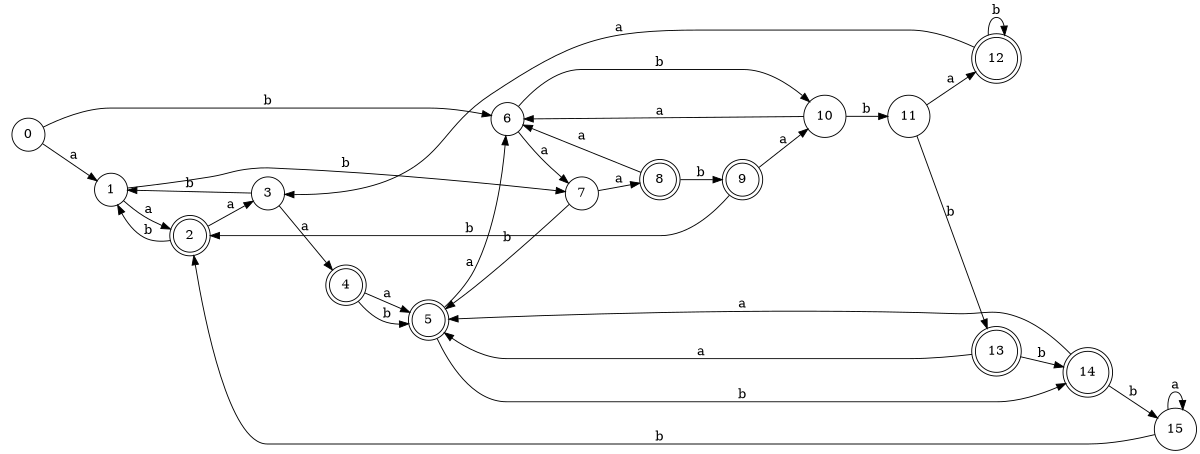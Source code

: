 digraph n13_1 {
__start0 [label="" shape="none"];

rankdir=LR;
size="8,5";

s0 [style="filled", color="black", fillcolor="white" shape="circle", label="0"];
s1 [style="filled", color="black", fillcolor="white" shape="circle", label="1"];
s2 [style="rounded,filled", color="black", fillcolor="white" shape="doublecircle", label="2"];
s3 [style="filled", color="black", fillcolor="white" shape="circle", label="3"];
s4 [style="rounded,filled", color="black", fillcolor="white" shape="doublecircle", label="4"];
s5 [style="rounded,filled", color="black", fillcolor="white" shape="doublecircle", label="5"];
s6 [style="filled", color="black", fillcolor="white" shape="circle", label="6"];
s7 [style="filled", color="black", fillcolor="white" shape="circle", label="7"];
s8 [style="rounded,filled", color="black", fillcolor="white" shape="doublecircle", label="8"];
s9 [style="rounded,filled", color="black", fillcolor="white" shape="doublecircle", label="9"];
s10 [style="filled", color="black", fillcolor="white" shape="circle", label="10"];
s11 [style="filled", color="black", fillcolor="white" shape="circle", label="11"];
s12 [style="rounded,filled", color="black", fillcolor="white" shape="doublecircle", label="12"];
s13 [style="rounded,filled", color="black", fillcolor="white" shape="doublecircle", label="13"];
s14 [style="rounded,filled", color="black", fillcolor="white" shape="doublecircle", label="14"];
s15 [style="filled", color="black", fillcolor="white" shape="circle", label="15"];
s0 -> s1 [label="a"];
s0 -> s6 [label="b"];
s1 -> s2 [label="a"];
s1 -> s7 [label="b"];
s2 -> s3 [label="a"];
s2 -> s1 [label="b"];
s3 -> s4 [label="a"];
s3 -> s1 [label="b"];
s4 -> s5 [label="a"];
s4 -> s5 [label="b"];
s5 -> s6 [label="a"];
s5 -> s14 [label="b"];
s6 -> s7 [label="a"];
s6 -> s10 [label="b"];
s7 -> s8 [label="a"];
s7 -> s5 [label="b"];
s8 -> s6 [label="a"];
s8 -> s9 [label="b"];
s9 -> s10 [label="a"];
s9 -> s2 [label="b"];
s10 -> s6 [label="a"];
s10 -> s11 [label="b"];
s11 -> s12 [label="a"];
s11 -> s13 [label="b"];
s12 -> s3 [label="a"];
s12 -> s12 [label="b"];
s13 -> s5 [label="a"];
s13 -> s14 [label="b"];
s14 -> s5 [label="a"];
s14 -> s15 [label="b"];
s15 -> s15 [label="a"];
s15 -> s2 [label="b"];

}